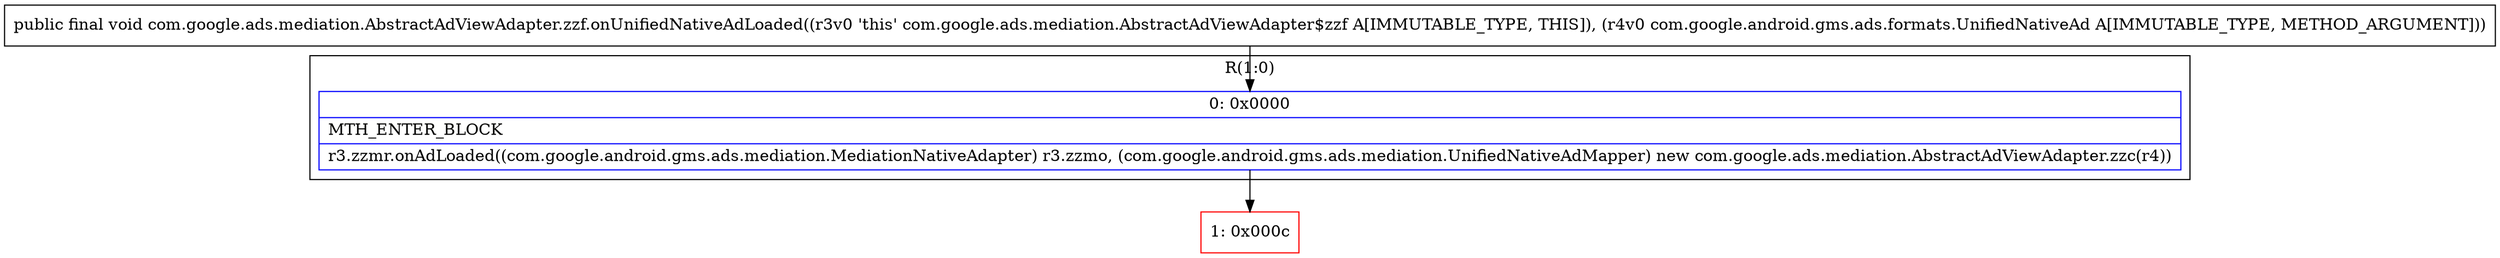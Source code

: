 digraph "CFG forcom.google.ads.mediation.AbstractAdViewAdapter.zzf.onUnifiedNativeAdLoaded(Lcom\/google\/android\/gms\/ads\/formats\/UnifiedNativeAd;)V" {
subgraph cluster_Region_656951703 {
label = "R(1:0)";
node [shape=record,color=blue];
Node_0 [shape=record,label="{0\:\ 0x0000|MTH_ENTER_BLOCK\l|r3.zzmr.onAdLoaded((com.google.android.gms.ads.mediation.MediationNativeAdapter) r3.zzmo, (com.google.android.gms.ads.mediation.UnifiedNativeAdMapper) new com.google.ads.mediation.AbstractAdViewAdapter.zzc(r4))\l}"];
}
Node_1 [shape=record,color=red,label="{1\:\ 0x000c}"];
MethodNode[shape=record,label="{public final void com.google.ads.mediation.AbstractAdViewAdapter.zzf.onUnifiedNativeAdLoaded((r3v0 'this' com.google.ads.mediation.AbstractAdViewAdapter$zzf A[IMMUTABLE_TYPE, THIS]), (r4v0 com.google.android.gms.ads.formats.UnifiedNativeAd A[IMMUTABLE_TYPE, METHOD_ARGUMENT])) }"];
MethodNode -> Node_0;
Node_0 -> Node_1;
}

